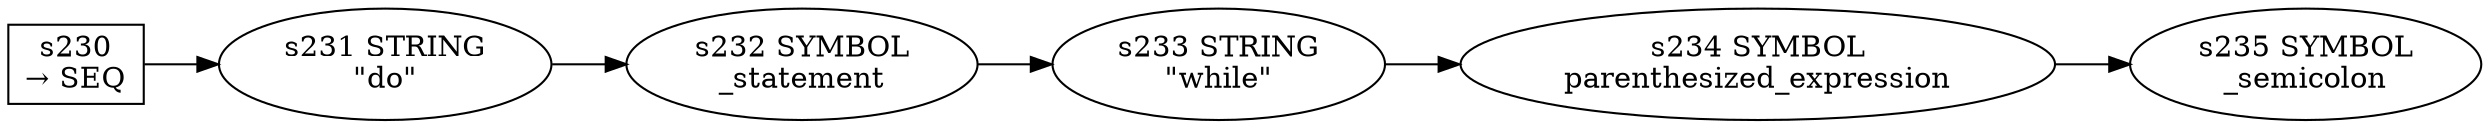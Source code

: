 
  digraph do_statement {
  
    rankdir=LR;
  
    s230 [label="s230\n&rarr; SEQ", shape=record, fixedsize=false, peripheries=1];
  s231 [label="s231 STRING\n\"do\""];
  s230 -> s231 [];
  s232 [label="s232 SYMBOL\n_statement" href="javascript-grammar.json._statement.dot.svg"];
  s231 -> s232 [];
  s233 [label="s233 STRING\n\"while\""];
  s232 -> s233 [];
  s234 [label="s234 SYMBOL\nparenthesized_expression" href="javascript-grammar.json.parenthesized_expression.dot.svg"];
  s233 -> s234 [];
  s235 [label="s235 SYMBOL\n_semicolon" href="javascript-grammar.json._semicolon.dot.svg"];
  s234 -> s235 [];
  
  }
  